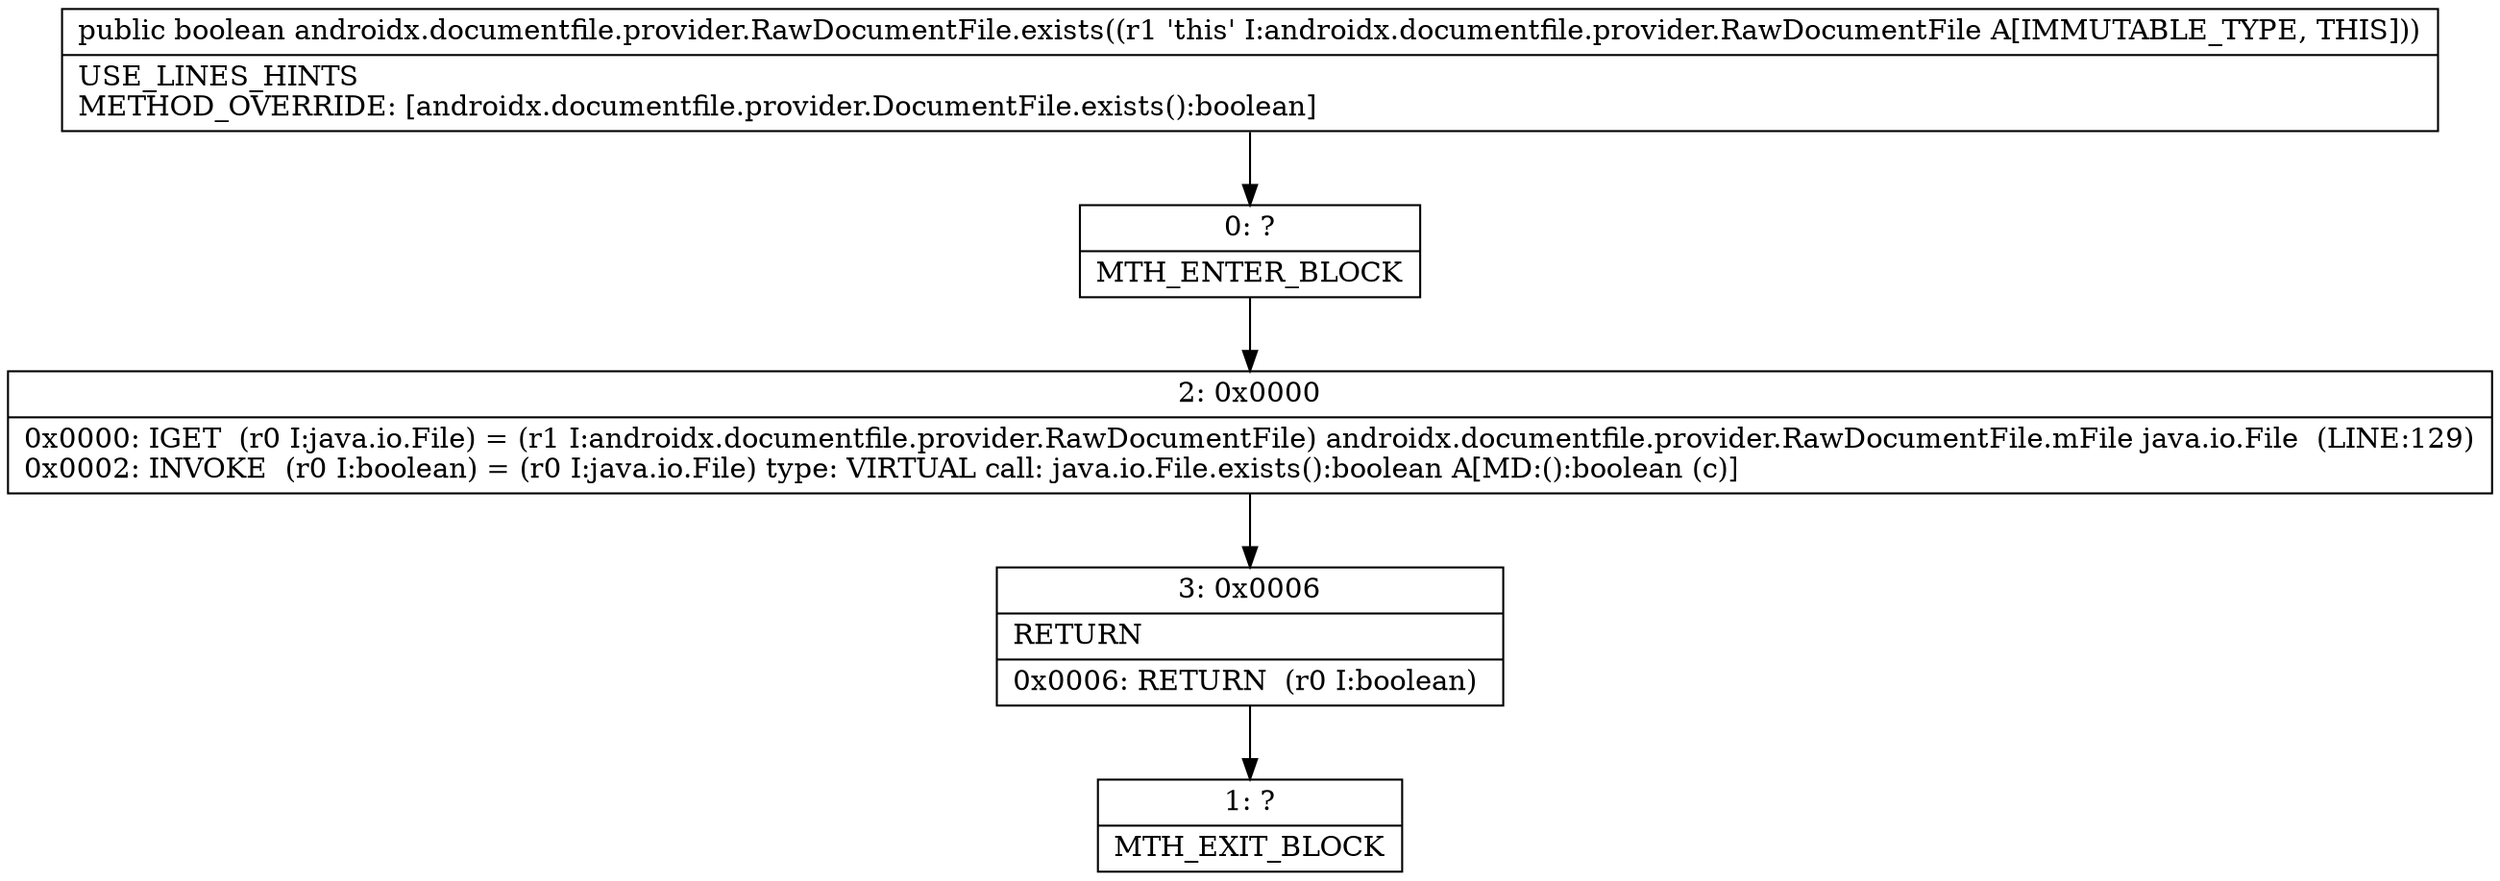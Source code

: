 digraph "CFG forandroidx.documentfile.provider.RawDocumentFile.exists()Z" {
Node_0 [shape=record,label="{0\:\ ?|MTH_ENTER_BLOCK\l}"];
Node_2 [shape=record,label="{2\:\ 0x0000|0x0000: IGET  (r0 I:java.io.File) = (r1 I:androidx.documentfile.provider.RawDocumentFile) androidx.documentfile.provider.RawDocumentFile.mFile java.io.File  (LINE:129)\l0x0002: INVOKE  (r0 I:boolean) = (r0 I:java.io.File) type: VIRTUAL call: java.io.File.exists():boolean A[MD:():boolean (c)]\l}"];
Node_3 [shape=record,label="{3\:\ 0x0006|RETURN\l|0x0006: RETURN  (r0 I:boolean) \l}"];
Node_1 [shape=record,label="{1\:\ ?|MTH_EXIT_BLOCK\l}"];
MethodNode[shape=record,label="{public boolean androidx.documentfile.provider.RawDocumentFile.exists((r1 'this' I:androidx.documentfile.provider.RawDocumentFile A[IMMUTABLE_TYPE, THIS]))  | USE_LINES_HINTS\lMETHOD_OVERRIDE: [androidx.documentfile.provider.DocumentFile.exists():boolean]\l}"];
MethodNode -> Node_0;Node_0 -> Node_2;
Node_2 -> Node_3;
Node_3 -> Node_1;
}

